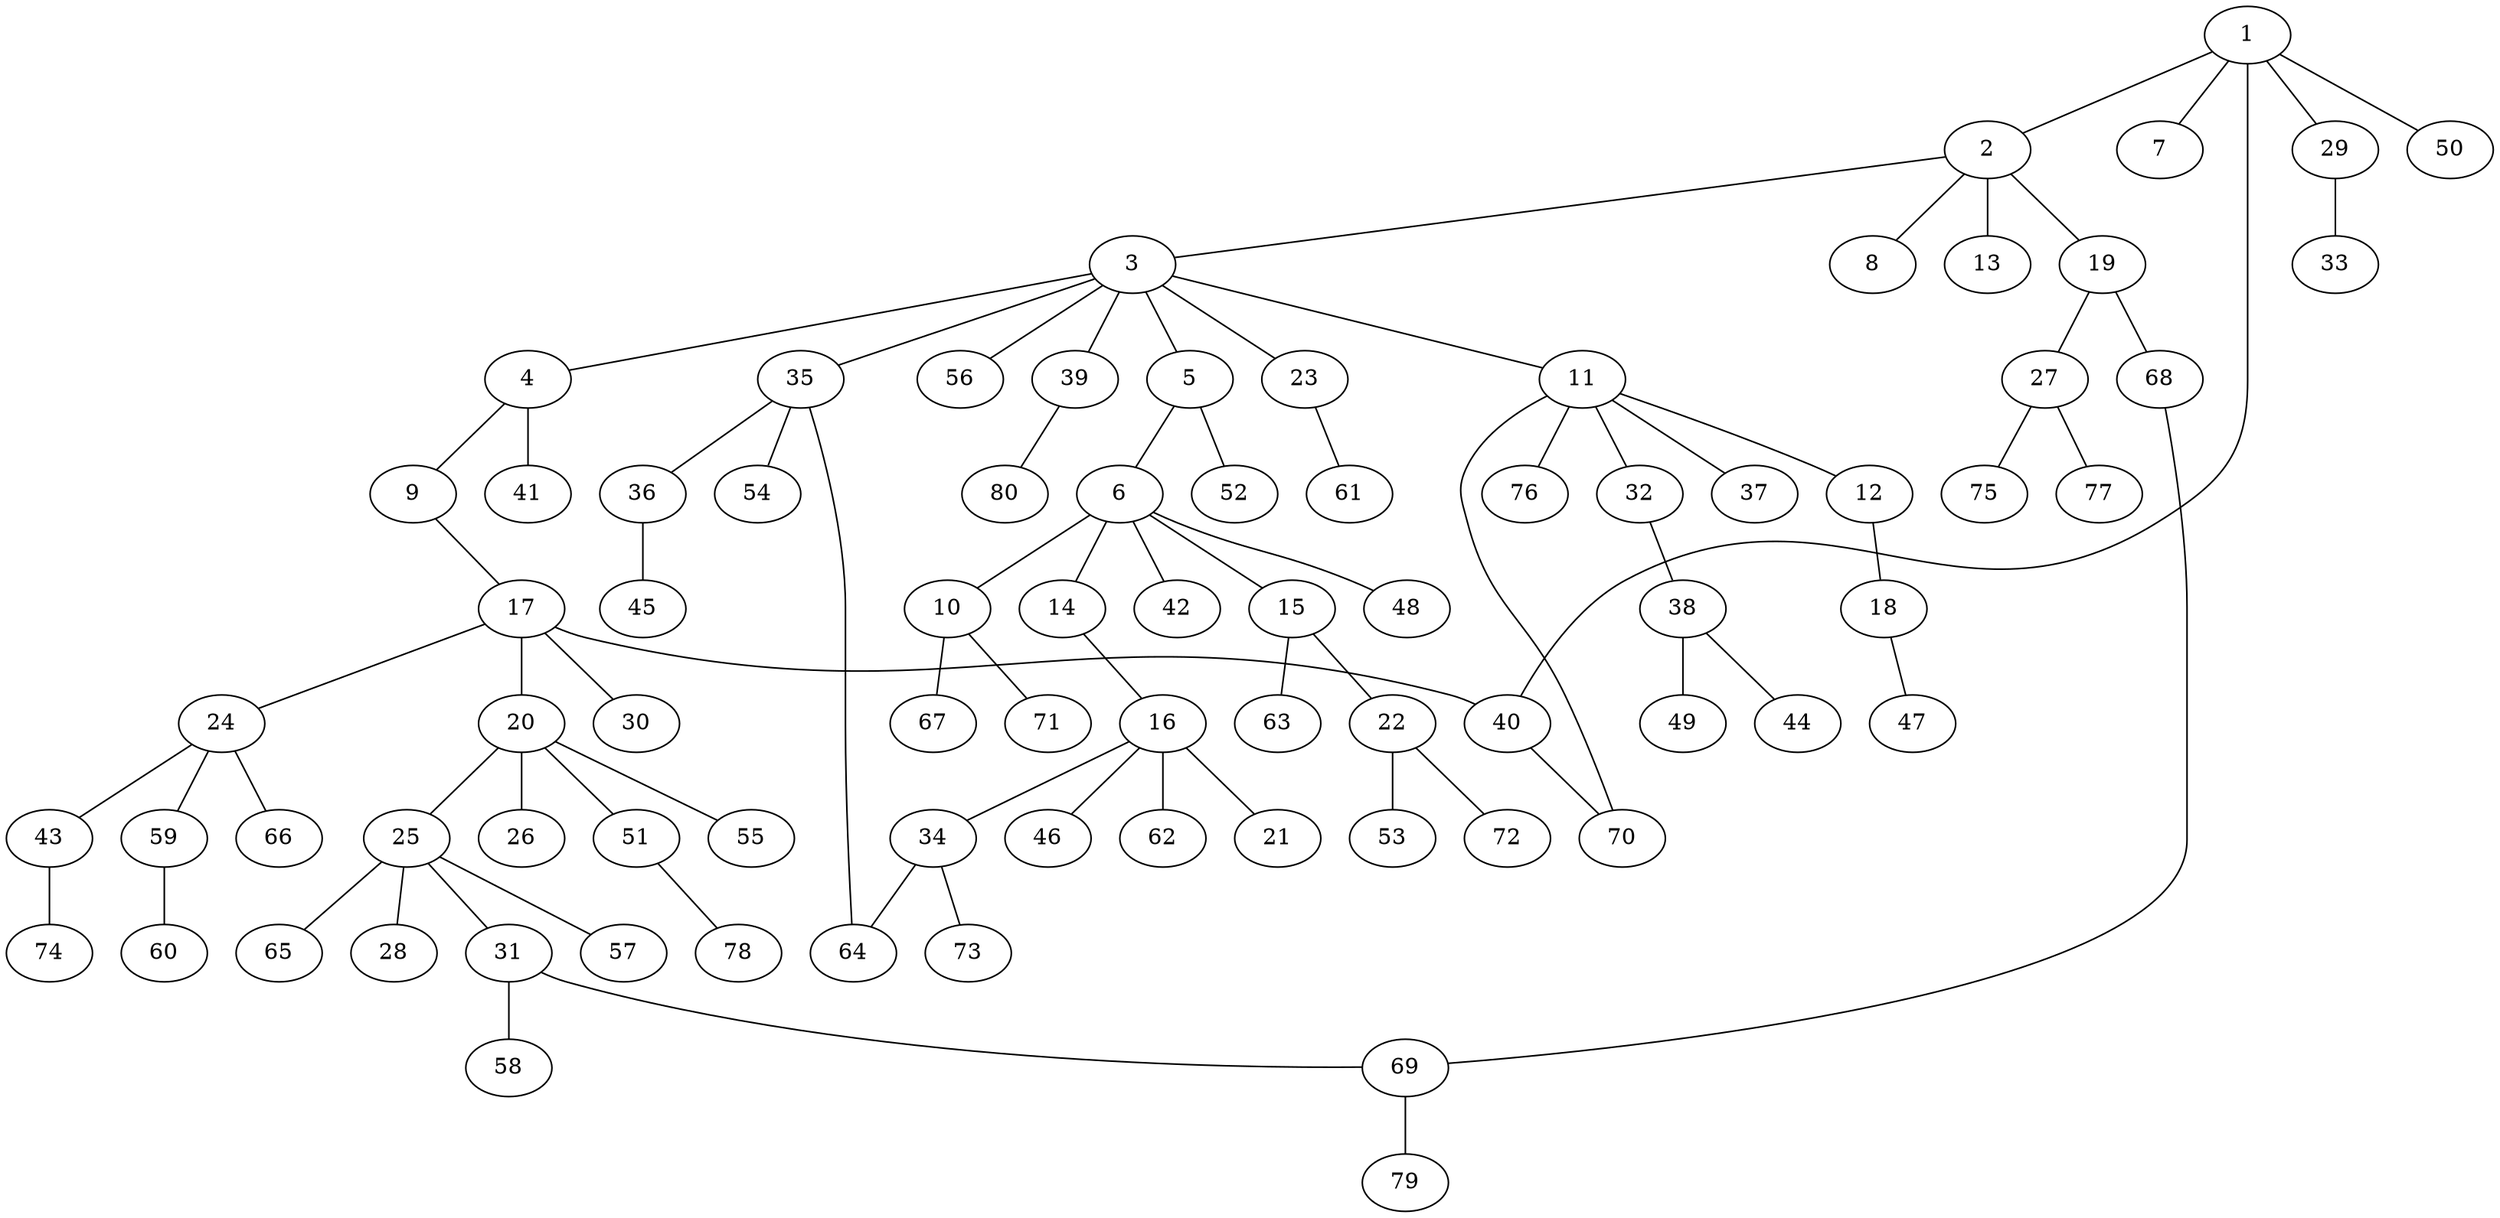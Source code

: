 graph graphname {1--2
1--7
1--29
1--40
1--50
2--3
2--8
2--13
2--19
3--4
3--5
3--11
3--23
3--35
3--39
3--56
4--9
4--41
5--6
5--52
6--10
6--14
6--15
6--42
6--48
9--17
10--67
10--71
11--12
11--32
11--37
11--70
11--76
12--18
14--16
15--22
15--63
16--21
16--34
16--46
16--62
17--20
17--24
17--30
17--40
18--47
19--27
19--68
20--25
20--26
20--51
20--55
22--53
22--72
23--61
24--43
24--59
24--66
25--28
25--31
25--57
25--65
27--75
27--77
29--33
31--58
31--69
32--38
34--64
34--73
35--36
35--54
35--64
36--45
38--44
38--49
39--80
40--70
43--74
51--78
59--60
68--69
69--79
}